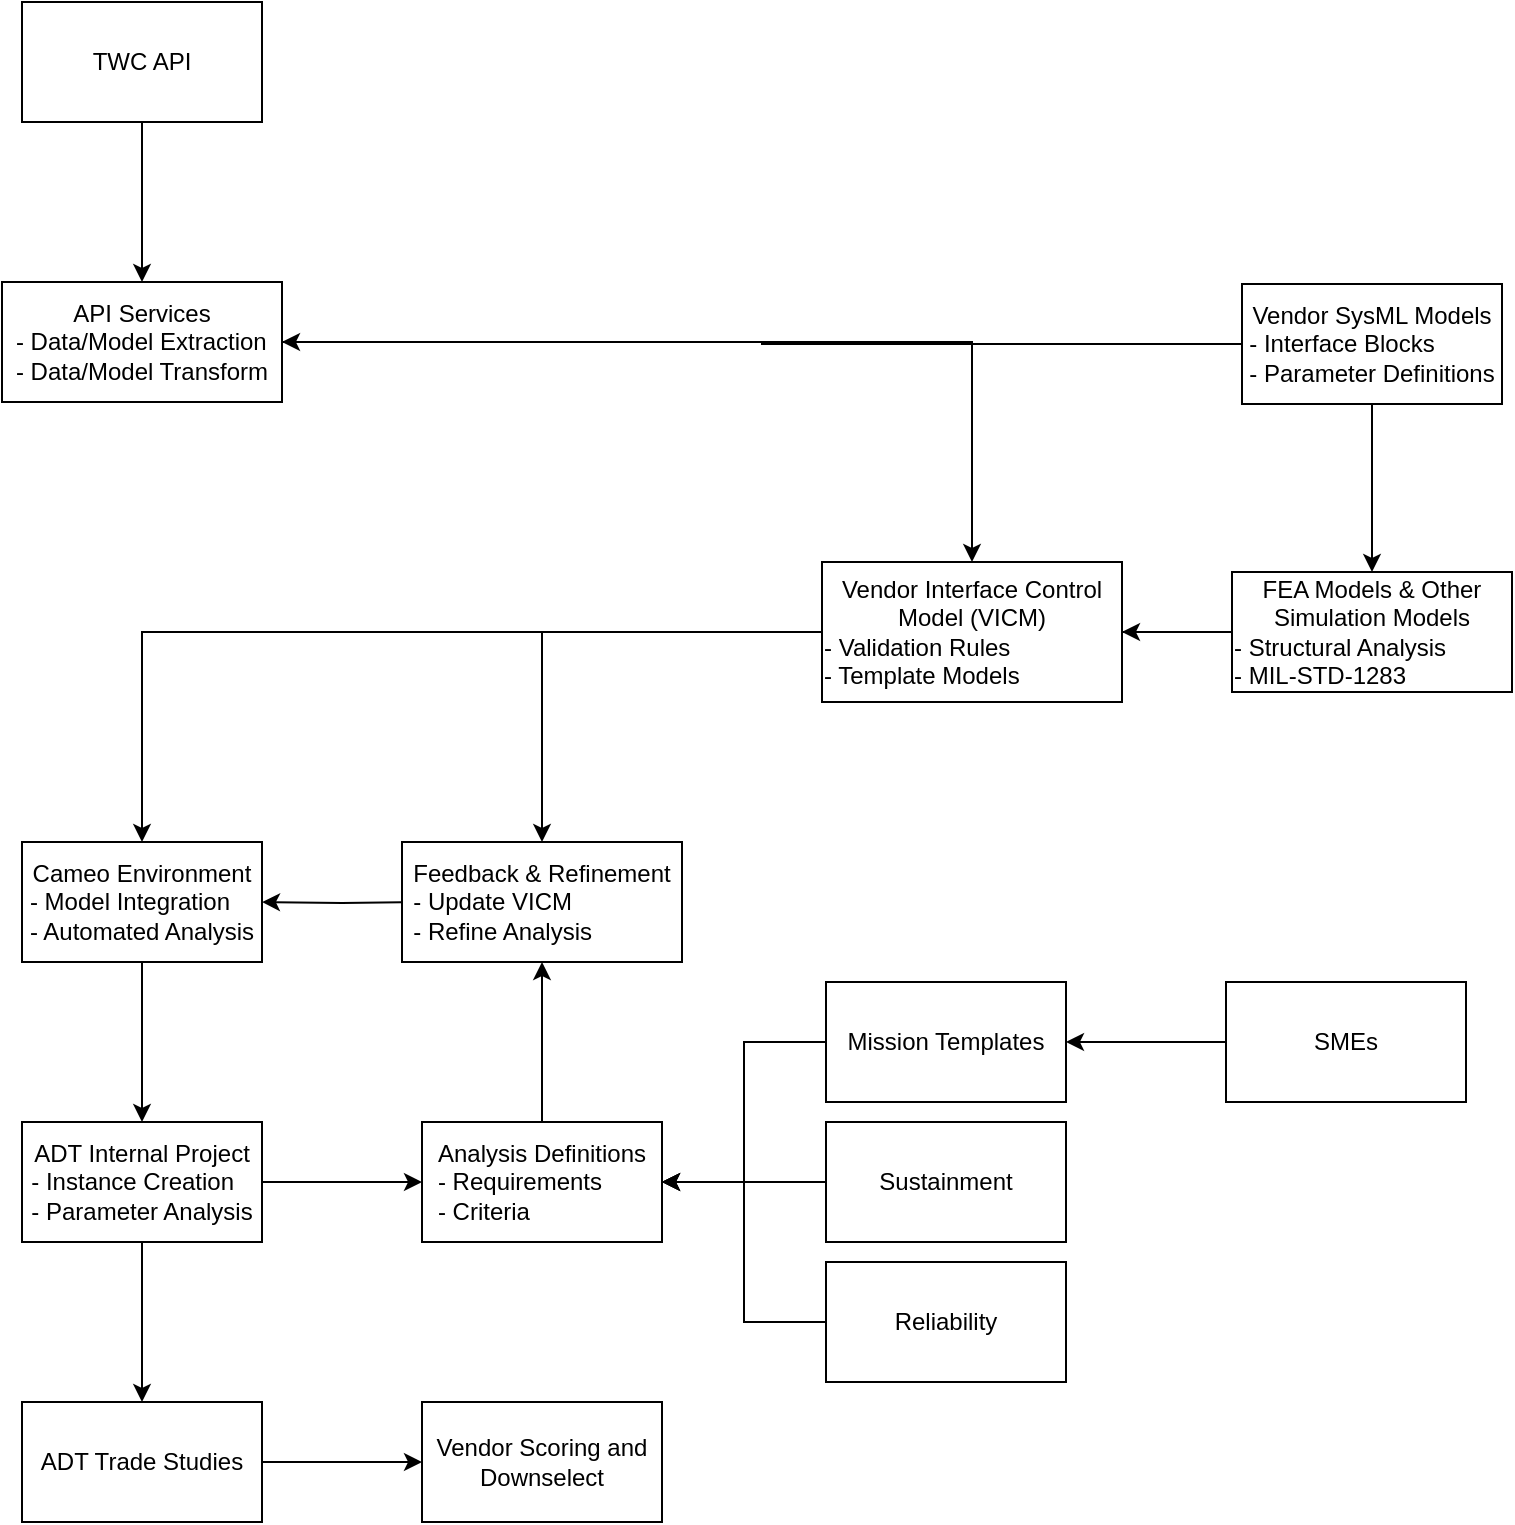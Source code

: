 <mxGraphModel dx="1253" dy="799" grid="1" gridSize="10" guides="1" tooltips="1" connect="1" arrows="1" fold="1" page="1" pageScale="1" pageWidth="1100" pageHeight="850" background="#ffffff"><root><mxCell id="0"/><mxCell id="1" parent="0"/><mxCell id="26" value="" style="edgeStyle=orthogonalEdgeStyle;rounded=0;html=1;jettySize=auto;orthogonalLoop=1;" edge="1" parent="1" source="24" target="25"><mxGeometry relative="1" as="geometry"/></mxCell><mxCell id="24" value="TWC API" style="rounded=0;whiteSpace=wrap;html=1;" vertex="1" parent="1"><mxGeometry x="200" y="160" width="120" height="60" as="geometry"/></mxCell><mxCell id="28" value="" style="edgeStyle=orthogonalEdgeStyle;rounded=0;html=1;jettySize=auto;orthogonalLoop=1;" edge="1" parent="1" source="25" target="27"><mxGeometry relative="1" as="geometry"/></mxCell><mxCell id="33" value="" style="edgeStyle=orthogonalEdgeStyle;rounded=0;html=1;jettySize=auto;orthogonalLoop=1;startArrow=classic;startFill=1;endArrow=none;endFill=0;" edge="1" parent="1" source="25" target="32"><mxGeometry relative="1" as="geometry"/></mxCell><mxCell id="25" value="API Services&lt;div style=&quot;text-align: left&quot;&gt;- Data/Model Extraction&lt;/div&gt;&lt;div style=&quot;text-align: left&quot;&gt;- Data/Model Transform&lt;/div&gt;" style="rounded=0;whiteSpace=wrap;html=1;" vertex="1" parent="1"><mxGeometry x="190" y="300" width="140" height="60" as="geometry"/></mxCell><mxCell id="35" value="" style="edgeStyle=orthogonalEdgeStyle;rounded=0;html=1;jettySize=auto;orthogonalLoop=1;" edge="1" parent="1" source="32" target="34"><mxGeometry relative="1" as="geometry"/></mxCell><mxCell id="32" value="&lt;span&gt;Vendor SysML Models&lt;/span&gt;&lt;div&gt;&lt;div style=&quot;text-align: left&quot;&gt;&lt;span&gt;- Interface Blocks&lt;/span&gt;&lt;/div&gt;&lt;div style=&quot;text-align: left&quot;&gt;&lt;span&gt;- Parameter Definitions&lt;/span&gt;&lt;/div&gt;&lt;/div&gt;" style="rounded=0;whiteSpace=wrap;html=1;" vertex="1" parent="1"><mxGeometry x="810" y="301" width="130" height="60" as="geometry"/></mxCell><mxCell id="52" value="" style="edgeStyle=orthogonalEdgeStyle;rounded=0;html=1;startArrow=none;startFill=0;endArrow=classic;endFill=1;jettySize=auto;orthogonalLoop=1;" edge="1" parent="1" source="34" target="43"><mxGeometry relative="1" as="geometry"/></mxCell><mxCell id="53" value="" style="edgeStyle=orthogonalEdgeStyle;rounded=0;html=1;startArrow=none;startFill=0;endArrow=classic;endFill=1;jettySize=auto;orthogonalLoop=1;" edge="1" parent="1" source="34" target="27"><mxGeometry relative="1" as="geometry"/></mxCell><mxCell id="34" value="&lt;div style=&quot;text-align: center&quot;&gt;&lt;span style=&quot;letter-spacing: 0px&quot;&gt;FEA Models &amp;amp; Other Simulation Models&lt;/span&gt;&lt;/div&gt;&lt;div style=&quot;text-align: left&quot;&gt;&lt;span style=&quot;letter-spacing: 0px&quot;&gt;- Structural Analysis&lt;/span&gt;&lt;/div&gt;&lt;div style=&quot;text-align: left&quot;&gt;&lt;span style=&quot;letter-spacing: 0px&quot;&gt;- MIL-STD-1283&lt;/span&gt;&lt;/div&gt;" style="rounded=0;whiteSpace=wrap;html=1;" vertex="1" parent="1"><mxGeometry x="805" y="445" width="140" height="60" as="geometry"/></mxCell><mxCell id="38" value="" style="edgeStyle=orthogonalEdgeStyle;rounded=0;html=1;jettySize=auto;orthogonalLoop=1;" edge="1" parent="1" target="30"><mxGeometry relative="1" as="geometry"><mxPoint x="400" y="610.0" as="sourcePoint"/></mxGeometry></mxCell><mxCell id="31" value="" style="edgeStyle=orthogonalEdgeStyle;rounded=0;html=1;jettySize=auto;orthogonalLoop=1;" edge="1" parent="1" source="27" target="30"><mxGeometry relative="1" as="geometry"/></mxCell><mxCell id="27" value="Vendor Interface Control Model (VICM)&lt;br&gt;&lt;div style=&quot;text-align: left&quot;&gt;&lt;span style=&quot;letter-spacing: 0px&quot;&gt;- Validation Rules&lt;/span&gt;&lt;/div&gt;&lt;div style=&quot;text-align: left&quot;&gt;- Template Models&lt;/div&gt;" style="rounded=0;whiteSpace=wrap;html=1;" vertex="1" parent="1"><mxGeometry x="600" y="440" width="150" height="70" as="geometry"/></mxCell><mxCell id="40" value="" style="edgeStyle=orthogonalEdgeStyle;rounded=0;html=1;jettySize=auto;orthogonalLoop=1;" edge="1" parent="1" source="30" target="39"><mxGeometry relative="1" as="geometry"/></mxCell><mxCell id="30" value="Cameo Environment&lt;br&gt;&lt;div style=&quot;text-align: left&quot;&gt;&lt;span style=&quot;letter-spacing: 0px&quot;&gt;- Model Integration&lt;/span&gt;&lt;/div&gt;&lt;div style=&quot;text-align: left&quot;&gt;&lt;span style=&quot;letter-spacing: 0px&quot;&gt;- Automated Analysis&lt;/span&gt;&lt;/div&gt;" style="rounded=0;whiteSpace=wrap;html=1;" vertex="1" parent="1"><mxGeometry x="200" y="580" width="120" height="60" as="geometry"/></mxCell><mxCell id="42" value="" style="edgeStyle=orthogonalEdgeStyle;rounded=0;html=1;jettySize=auto;orthogonalLoop=1;" edge="1" parent="1" source="39" target="41"><mxGeometry relative="1" as="geometry"/></mxCell><mxCell id="49" value="" style="edgeStyle=orthogonalEdgeStyle;rounded=0;html=1;startArrow=none;startFill=0;endArrow=classic;endFill=1;jettySize=auto;orthogonalLoop=1;" edge="1" parent="1" source="39" target="48"><mxGeometry relative="1" as="geometry"/></mxCell><mxCell id="39" value="ADT Internal Project&lt;div&gt;&lt;div style=&quot;text-align: left&quot;&gt;&lt;span style=&quot;letter-spacing: 0px&quot;&gt;- Instance Creation&lt;/span&gt;&lt;/div&gt;&lt;div style=&quot;text-align: left&quot;&gt;&lt;span style=&quot;letter-spacing: 0px&quot;&gt;- Parameter Analysis&lt;/span&gt;&lt;/div&gt;&lt;/div&gt;" style="rounded=0;whiteSpace=wrap;html=1;" vertex="1" parent="1"><mxGeometry x="200" y="720" width="120" height="60" as="geometry"/></mxCell><mxCell id="51" value="" style="edgeStyle=orthogonalEdgeStyle;rounded=0;html=1;startArrow=none;startFill=0;endArrow=classic;endFill=1;jettySize=auto;orthogonalLoop=1;" edge="1" parent="1" source="48" target="50"><mxGeometry relative="1" as="geometry"/></mxCell><mxCell id="48" value="ADT Trade Studies" style="rounded=0;whiteSpace=wrap;html=1;" vertex="1" parent="1"><mxGeometry x="200" y="860" width="120" height="60" as="geometry"/></mxCell><mxCell id="50" value="Vendor Scoring and Downselect" style="rounded=0;whiteSpace=wrap;html=1;" vertex="1" parent="1"><mxGeometry x="400" y="860" width="120" height="60" as="geometry"/></mxCell><mxCell id="44" value="" style="edgeStyle=orthogonalEdgeStyle;rounded=0;html=1;jettySize=auto;orthogonalLoop=1;" edge="1" parent="1" source="41" target="43"><mxGeometry relative="1" as="geometry"/></mxCell><mxCell id="41" value="Analysis Definitions&lt;div&gt;&lt;div style=&quot;text-align: left&quot;&gt;&lt;span&gt;- Requirements&lt;/span&gt;&lt;/div&gt;&lt;div style=&quot;text-align: left&quot;&gt;&lt;span&gt;- Criteria&lt;/span&gt;&lt;/div&gt;&lt;/div&gt;" style="rounded=0;whiteSpace=wrap;html=1;" vertex="1" parent="1"><mxGeometry x="400" y="720" width="120" height="60" as="geometry"/></mxCell><mxCell id="43" value="Feedback &amp;amp; Refinement&lt;br&gt;&lt;div style=&quot;text-align: left&quot;&gt;&lt;span style=&quot;letter-spacing: 0px&quot;&gt;- Update VICM&lt;/span&gt;&lt;/div&gt;&lt;div style=&quot;text-align: left&quot;&gt;&lt;span style=&quot;letter-spacing: 0px&quot;&gt;- Refine Analysis&lt;/span&gt;&lt;/div&gt;" style="rounded=0;whiteSpace=wrap;html=1;" vertex="1" parent="1"><mxGeometry x="390" y="580" width="140" height="60" as="geometry"/></mxCell><mxCell id="61" style="edgeStyle=orthogonalEdgeStyle;rounded=0;html=1;entryX=1;entryY=0.5;startArrow=none;startFill=0;endArrow=classic;endFill=1;jettySize=auto;orthogonalLoop=1;" edge="1" parent="1" source="56" target="41"><mxGeometry relative="1" as="geometry"/></mxCell><mxCell id="64" value="" style="edgeStyle=orthogonalEdgeStyle;rounded=0;html=1;startArrow=classic;startFill=1;endArrow=none;endFill=0;jettySize=auto;orthogonalLoop=1;" edge="1" parent="1" source="56" target="63"><mxGeometry relative="1" as="geometry"/></mxCell><mxCell id="56" value="Mission Templates" style="rounded=0;whiteSpace=wrap;html=1;" vertex="1" parent="1"><mxGeometry x="602" y="650" width="120" height="60" as="geometry"/></mxCell><mxCell id="63" value="SMEs" style="rounded=0;whiteSpace=wrap;html=1;" vertex="1" parent="1"><mxGeometry x="802" y="650" width="120" height="60" as="geometry"/></mxCell><mxCell id="60" value="" style="edgeStyle=orthogonalEdgeStyle;rounded=0;html=1;startArrow=none;startFill=0;endArrow=classic;endFill=1;jettySize=auto;orthogonalLoop=1;" edge="1" parent="1" source="57" target="41"><mxGeometry relative="1" as="geometry"/></mxCell><mxCell id="57" value="Sustainment" style="rounded=0;whiteSpace=wrap;html=1;" vertex="1" parent="1"><mxGeometry x="602" y="720" width="120" height="60" as="geometry"/></mxCell><mxCell id="62" style="edgeStyle=orthogonalEdgeStyle;rounded=0;html=1;entryX=1;entryY=0.5;startArrow=none;startFill=0;endArrow=classic;endFill=1;jettySize=auto;orthogonalLoop=1;" edge="1" parent="1" source="58" target="41"><mxGeometry relative="1" as="geometry"/></mxCell><mxCell id="58" value="Reliability" style="rounded=0;whiteSpace=wrap;html=1;" vertex="1" parent="1"><mxGeometry x="602" y="790" width="120" height="60" as="geometry"/></mxCell></root></mxGraphModel>